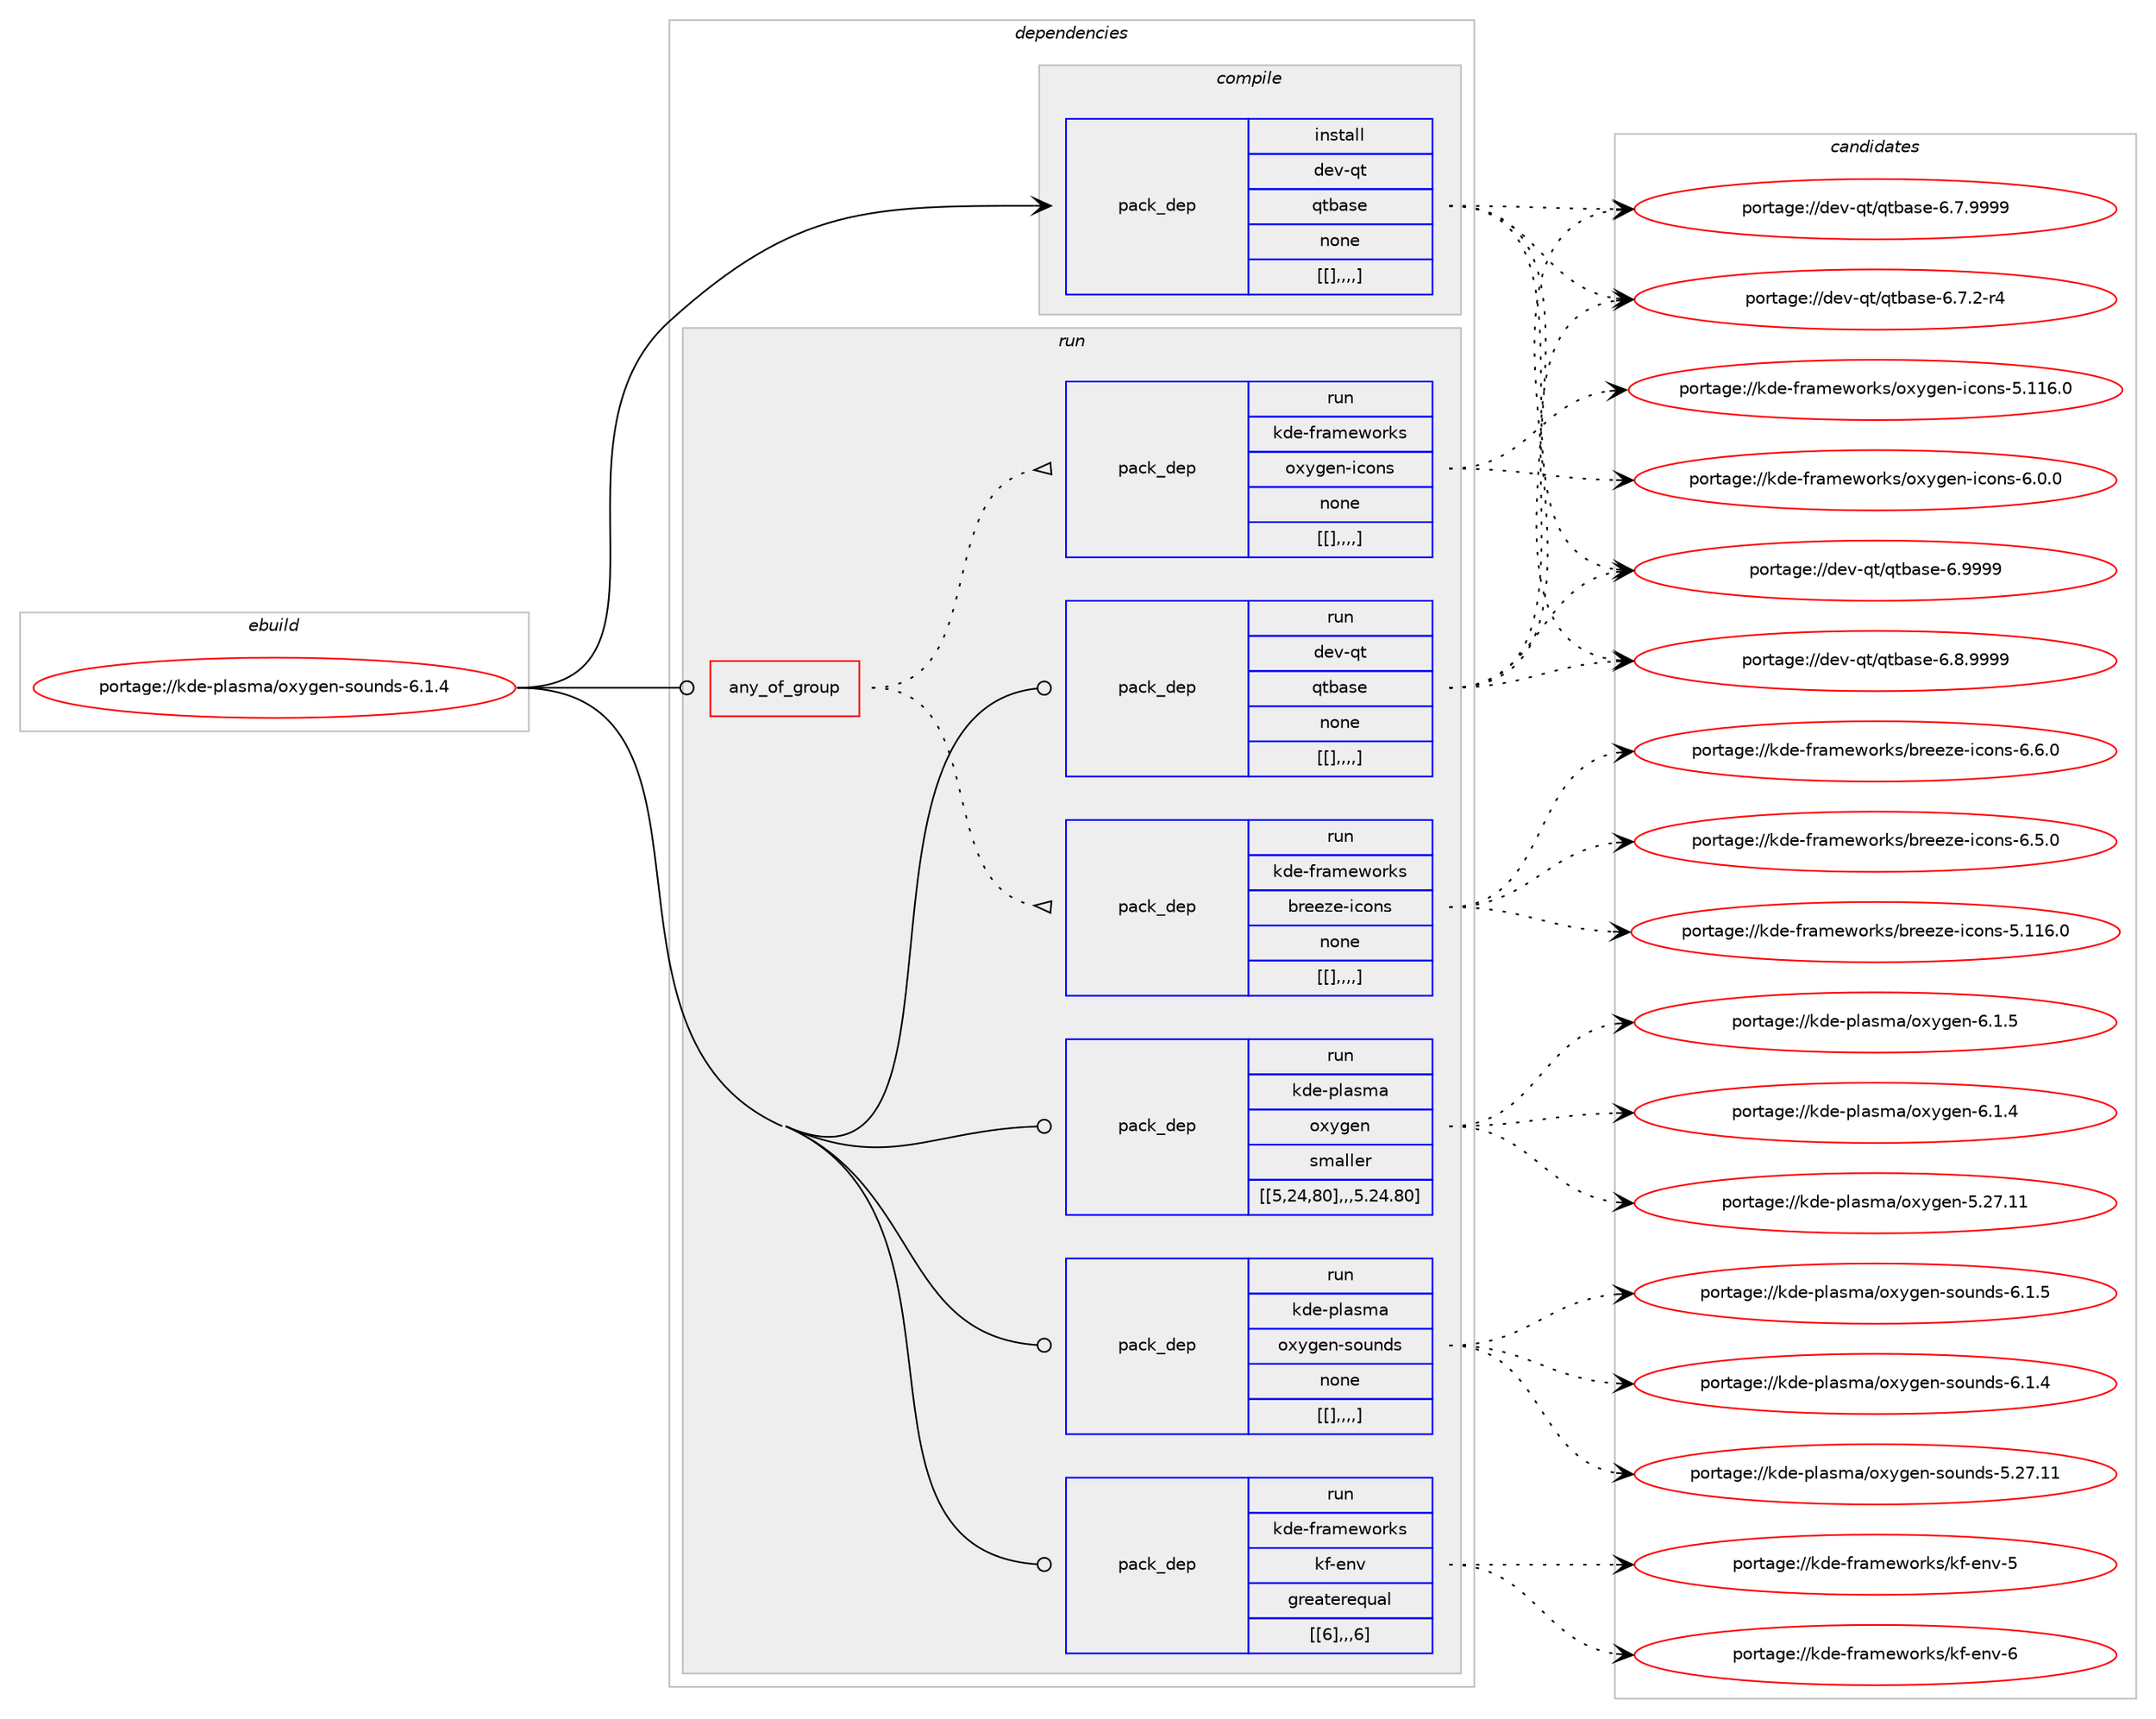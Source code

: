 digraph prolog {

# *************
# Graph options
# *************

newrank=true;
concentrate=true;
compound=true;
graph [rankdir=LR,fontname=Helvetica,fontsize=10,ranksep=1.5];#, ranksep=2.5, nodesep=0.2];
edge  [arrowhead=vee];
node  [fontname=Helvetica,fontsize=10];

# **********
# The ebuild
# **********

subgraph cluster_leftcol {
color=gray;
label=<<i>ebuild</i>>;
id [label="portage://kde-plasma/oxygen-sounds-6.1.4", color=red, width=4, href="../kde-plasma/oxygen-sounds-6.1.4.svg"];
}

# ****************
# The dependencies
# ****************

subgraph cluster_midcol {
color=gray;
label=<<i>dependencies</i>>;
subgraph cluster_compile {
fillcolor="#eeeeee";
style=filled;
label=<<i>compile</i>>;
subgraph pack209780 {
dependency283046 [label=<<TABLE BORDER="0" CELLBORDER="1" CELLSPACING="0" CELLPADDING="4" WIDTH="220"><TR><TD ROWSPAN="6" CELLPADDING="30">pack_dep</TD></TR><TR><TD WIDTH="110">install</TD></TR><TR><TD>dev-qt</TD></TR><TR><TD>qtbase</TD></TR><TR><TD>none</TD></TR><TR><TD>[[],,,,]</TD></TR></TABLE>>, shape=none, color=blue];
}
id:e -> dependency283046:w [weight=20,style="solid",arrowhead="vee"];
}
subgraph cluster_compileandrun {
fillcolor="#eeeeee";
style=filled;
label=<<i>compile and run</i>>;
}
subgraph cluster_run {
fillcolor="#eeeeee";
style=filled;
label=<<i>run</i>>;
subgraph any2136 {
dependency283047 [label=<<TABLE BORDER="0" CELLBORDER="1" CELLSPACING="0" CELLPADDING="4"><TR><TD CELLPADDING="10">any_of_group</TD></TR></TABLE>>, shape=none, color=red];subgraph pack209781 {
dependency283048 [label=<<TABLE BORDER="0" CELLBORDER="1" CELLSPACING="0" CELLPADDING="4" WIDTH="220"><TR><TD ROWSPAN="6" CELLPADDING="30">pack_dep</TD></TR><TR><TD WIDTH="110">run</TD></TR><TR><TD>kde-frameworks</TD></TR><TR><TD>breeze-icons</TD></TR><TR><TD>none</TD></TR><TR><TD>[[],,,,]</TD></TR></TABLE>>, shape=none, color=blue];
}
dependency283047:e -> dependency283048:w [weight=20,style="dotted",arrowhead="oinv"];
subgraph pack209782 {
dependency283049 [label=<<TABLE BORDER="0" CELLBORDER="1" CELLSPACING="0" CELLPADDING="4" WIDTH="220"><TR><TD ROWSPAN="6" CELLPADDING="30">pack_dep</TD></TR><TR><TD WIDTH="110">run</TD></TR><TR><TD>kde-frameworks</TD></TR><TR><TD>oxygen-icons</TD></TR><TR><TD>none</TD></TR><TR><TD>[[],,,,]</TD></TR></TABLE>>, shape=none, color=blue];
}
dependency283047:e -> dependency283049:w [weight=20,style="dotted",arrowhead="oinv"];
}
id:e -> dependency283047:w [weight=20,style="solid",arrowhead="odot"];
subgraph pack209783 {
dependency283050 [label=<<TABLE BORDER="0" CELLBORDER="1" CELLSPACING="0" CELLPADDING="4" WIDTH="220"><TR><TD ROWSPAN="6" CELLPADDING="30">pack_dep</TD></TR><TR><TD WIDTH="110">run</TD></TR><TR><TD>dev-qt</TD></TR><TR><TD>qtbase</TD></TR><TR><TD>none</TD></TR><TR><TD>[[],,,,]</TD></TR></TABLE>>, shape=none, color=blue];
}
id:e -> dependency283050:w [weight=20,style="solid",arrowhead="odot"];
subgraph pack209784 {
dependency283051 [label=<<TABLE BORDER="0" CELLBORDER="1" CELLSPACING="0" CELLPADDING="4" WIDTH="220"><TR><TD ROWSPAN="6" CELLPADDING="30">pack_dep</TD></TR><TR><TD WIDTH="110">run</TD></TR><TR><TD>kde-frameworks</TD></TR><TR><TD>kf-env</TD></TR><TR><TD>greaterequal</TD></TR><TR><TD>[[6],,,6]</TD></TR></TABLE>>, shape=none, color=blue];
}
id:e -> dependency283051:w [weight=20,style="solid",arrowhead="odot"];
subgraph pack209785 {
dependency283052 [label=<<TABLE BORDER="0" CELLBORDER="1" CELLSPACING="0" CELLPADDING="4" WIDTH="220"><TR><TD ROWSPAN="6" CELLPADDING="30">pack_dep</TD></TR><TR><TD WIDTH="110">run</TD></TR><TR><TD>kde-plasma</TD></TR><TR><TD>oxygen</TD></TR><TR><TD>smaller</TD></TR><TR><TD>[[5,24,80],,,5.24.80]</TD></TR></TABLE>>, shape=none, color=blue];
}
id:e -> dependency283052:w [weight=20,style="solid",arrowhead="odot"];
subgraph pack209786 {
dependency283053 [label=<<TABLE BORDER="0" CELLBORDER="1" CELLSPACING="0" CELLPADDING="4" WIDTH="220"><TR><TD ROWSPAN="6" CELLPADDING="30">pack_dep</TD></TR><TR><TD WIDTH="110">run</TD></TR><TR><TD>kde-plasma</TD></TR><TR><TD>oxygen-sounds</TD></TR><TR><TD>none</TD></TR><TR><TD>[[],,,,]</TD></TR></TABLE>>, shape=none, color=blue];
}
id:e -> dependency283053:w [weight=20,style="solid",arrowhead="odot"];
}
}

# **************
# The candidates
# **************

subgraph cluster_choices {
rank=same;
color=gray;
label=<<i>candidates</i>>;

subgraph choice209780 {
color=black;
nodesep=1;
choice1001011184511311647113116989711510145544657575757 [label="portage://dev-qt/qtbase-6.9999", color=red, width=4,href="../dev-qt/qtbase-6.9999.svg"];
choice10010111845113116471131169897115101455446564657575757 [label="portage://dev-qt/qtbase-6.8.9999", color=red, width=4,href="../dev-qt/qtbase-6.8.9999.svg"];
choice10010111845113116471131169897115101455446554657575757 [label="portage://dev-qt/qtbase-6.7.9999", color=red, width=4,href="../dev-qt/qtbase-6.7.9999.svg"];
choice100101118451131164711311698971151014554465546504511452 [label="portage://dev-qt/qtbase-6.7.2-r4", color=red, width=4,href="../dev-qt/qtbase-6.7.2-r4.svg"];
dependency283046:e -> choice1001011184511311647113116989711510145544657575757:w [style=dotted,weight="100"];
dependency283046:e -> choice10010111845113116471131169897115101455446564657575757:w [style=dotted,weight="100"];
dependency283046:e -> choice10010111845113116471131169897115101455446554657575757:w [style=dotted,weight="100"];
dependency283046:e -> choice100101118451131164711311698971151014554465546504511452:w [style=dotted,weight="100"];
}
subgraph choice209781 {
color=black;
nodesep=1;
choice107100101451021149710910111911111410711547981141011011221014510599111110115455446544648 [label="portage://kde-frameworks/breeze-icons-6.6.0", color=red, width=4,href="../kde-frameworks/breeze-icons-6.6.0.svg"];
choice107100101451021149710910111911111410711547981141011011221014510599111110115455446534648 [label="portage://kde-frameworks/breeze-icons-6.5.0", color=red, width=4,href="../kde-frameworks/breeze-icons-6.5.0.svg"];
choice1071001014510211497109101119111114107115479811410110112210145105991111101154553464949544648 [label="portage://kde-frameworks/breeze-icons-5.116.0", color=red, width=4,href="../kde-frameworks/breeze-icons-5.116.0.svg"];
dependency283048:e -> choice107100101451021149710910111911111410711547981141011011221014510599111110115455446544648:w [style=dotted,weight="100"];
dependency283048:e -> choice107100101451021149710910111911111410711547981141011011221014510599111110115455446534648:w [style=dotted,weight="100"];
dependency283048:e -> choice1071001014510211497109101119111114107115479811410110112210145105991111101154553464949544648:w [style=dotted,weight="100"];
}
subgraph choice209782 {
color=black;
nodesep=1;
choice1071001014510211497109101119111114107115471111201211031011104510599111110115455446484648 [label="portage://kde-frameworks/oxygen-icons-6.0.0", color=red, width=4,href="../kde-frameworks/oxygen-icons-6.0.0.svg"];
choice10710010145102114971091011191111141071154711112012110310111045105991111101154553464949544648 [label="portage://kde-frameworks/oxygen-icons-5.116.0", color=red, width=4,href="../kde-frameworks/oxygen-icons-5.116.0.svg"];
dependency283049:e -> choice1071001014510211497109101119111114107115471111201211031011104510599111110115455446484648:w [style=dotted,weight="100"];
dependency283049:e -> choice10710010145102114971091011191111141071154711112012110310111045105991111101154553464949544648:w [style=dotted,weight="100"];
}
subgraph choice209783 {
color=black;
nodesep=1;
choice1001011184511311647113116989711510145544657575757 [label="portage://dev-qt/qtbase-6.9999", color=red, width=4,href="../dev-qt/qtbase-6.9999.svg"];
choice10010111845113116471131169897115101455446564657575757 [label="portage://dev-qt/qtbase-6.8.9999", color=red, width=4,href="../dev-qt/qtbase-6.8.9999.svg"];
choice10010111845113116471131169897115101455446554657575757 [label="portage://dev-qt/qtbase-6.7.9999", color=red, width=4,href="../dev-qt/qtbase-6.7.9999.svg"];
choice100101118451131164711311698971151014554465546504511452 [label="portage://dev-qt/qtbase-6.7.2-r4", color=red, width=4,href="../dev-qt/qtbase-6.7.2-r4.svg"];
dependency283050:e -> choice1001011184511311647113116989711510145544657575757:w [style=dotted,weight="100"];
dependency283050:e -> choice10010111845113116471131169897115101455446564657575757:w [style=dotted,weight="100"];
dependency283050:e -> choice10010111845113116471131169897115101455446554657575757:w [style=dotted,weight="100"];
dependency283050:e -> choice100101118451131164711311698971151014554465546504511452:w [style=dotted,weight="100"];
}
subgraph choice209784 {
color=black;
nodesep=1;
choice107100101451021149710910111911111410711547107102451011101184554 [label="portage://kde-frameworks/kf-env-6", color=red, width=4,href="../kde-frameworks/kf-env-6.svg"];
choice107100101451021149710910111911111410711547107102451011101184553 [label="portage://kde-frameworks/kf-env-5", color=red, width=4,href="../kde-frameworks/kf-env-5.svg"];
dependency283051:e -> choice107100101451021149710910111911111410711547107102451011101184554:w [style=dotted,weight="100"];
dependency283051:e -> choice107100101451021149710910111911111410711547107102451011101184553:w [style=dotted,weight="100"];
}
subgraph choice209785 {
color=black;
nodesep=1;
choice10710010145112108971151099747111120121103101110455446494653 [label="portage://kde-plasma/oxygen-6.1.5", color=red, width=4,href="../kde-plasma/oxygen-6.1.5.svg"];
choice10710010145112108971151099747111120121103101110455446494652 [label="portage://kde-plasma/oxygen-6.1.4", color=red, width=4,href="../kde-plasma/oxygen-6.1.4.svg"];
choice107100101451121089711510997471111201211031011104553465055464949 [label="portage://kde-plasma/oxygen-5.27.11", color=red, width=4,href="../kde-plasma/oxygen-5.27.11.svg"];
dependency283052:e -> choice10710010145112108971151099747111120121103101110455446494653:w [style=dotted,weight="100"];
dependency283052:e -> choice10710010145112108971151099747111120121103101110455446494652:w [style=dotted,weight="100"];
dependency283052:e -> choice107100101451121089711510997471111201211031011104553465055464949:w [style=dotted,weight="100"];
}
subgraph choice209786 {
color=black;
nodesep=1;
choice1071001014511210897115109974711112012110310111045115111117110100115455446494653 [label="portage://kde-plasma/oxygen-sounds-6.1.5", color=red, width=4,href="../kde-plasma/oxygen-sounds-6.1.5.svg"];
choice1071001014511210897115109974711112012110310111045115111117110100115455446494652 [label="portage://kde-plasma/oxygen-sounds-6.1.4", color=red, width=4,href="../kde-plasma/oxygen-sounds-6.1.4.svg"];
choice10710010145112108971151099747111120121103101110451151111171101001154553465055464949 [label="portage://kde-plasma/oxygen-sounds-5.27.11", color=red, width=4,href="../kde-plasma/oxygen-sounds-5.27.11.svg"];
dependency283053:e -> choice1071001014511210897115109974711112012110310111045115111117110100115455446494653:w [style=dotted,weight="100"];
dependency283053:e -> choice1071001014511210897115109974711112012110310111045115111117110100115455446494652:w [style=dotted,weight="100"];
dependency283053:e -> choice10710010145112108971151099747111120121103101110451151111171101001154553465055464949:w [style=dotted,weight="100"];
}
}

}
